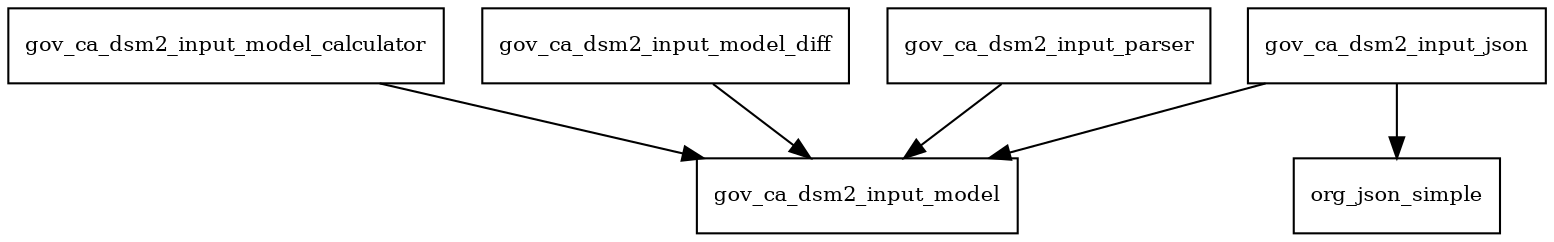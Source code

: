 digraph dsm2_input_model_package_dependencies {
  node [shape = box, fontsize=10.0];
  gov_ca_dsm2_input_json -> gov_ca_dsm2_input_model;
  gov_ca_dsm2_input_json -> org_json_simple;
  gov_ca_dsm2_input_model_calculator -> gov_ca_dsm2_input_model;
  gov_ca_dsm2_input_model_diff -> gov_ca_dsm2_input_model;
  gov_ca_dsm2_input_parser -> gov_ca_dsm2_input_model;
}
